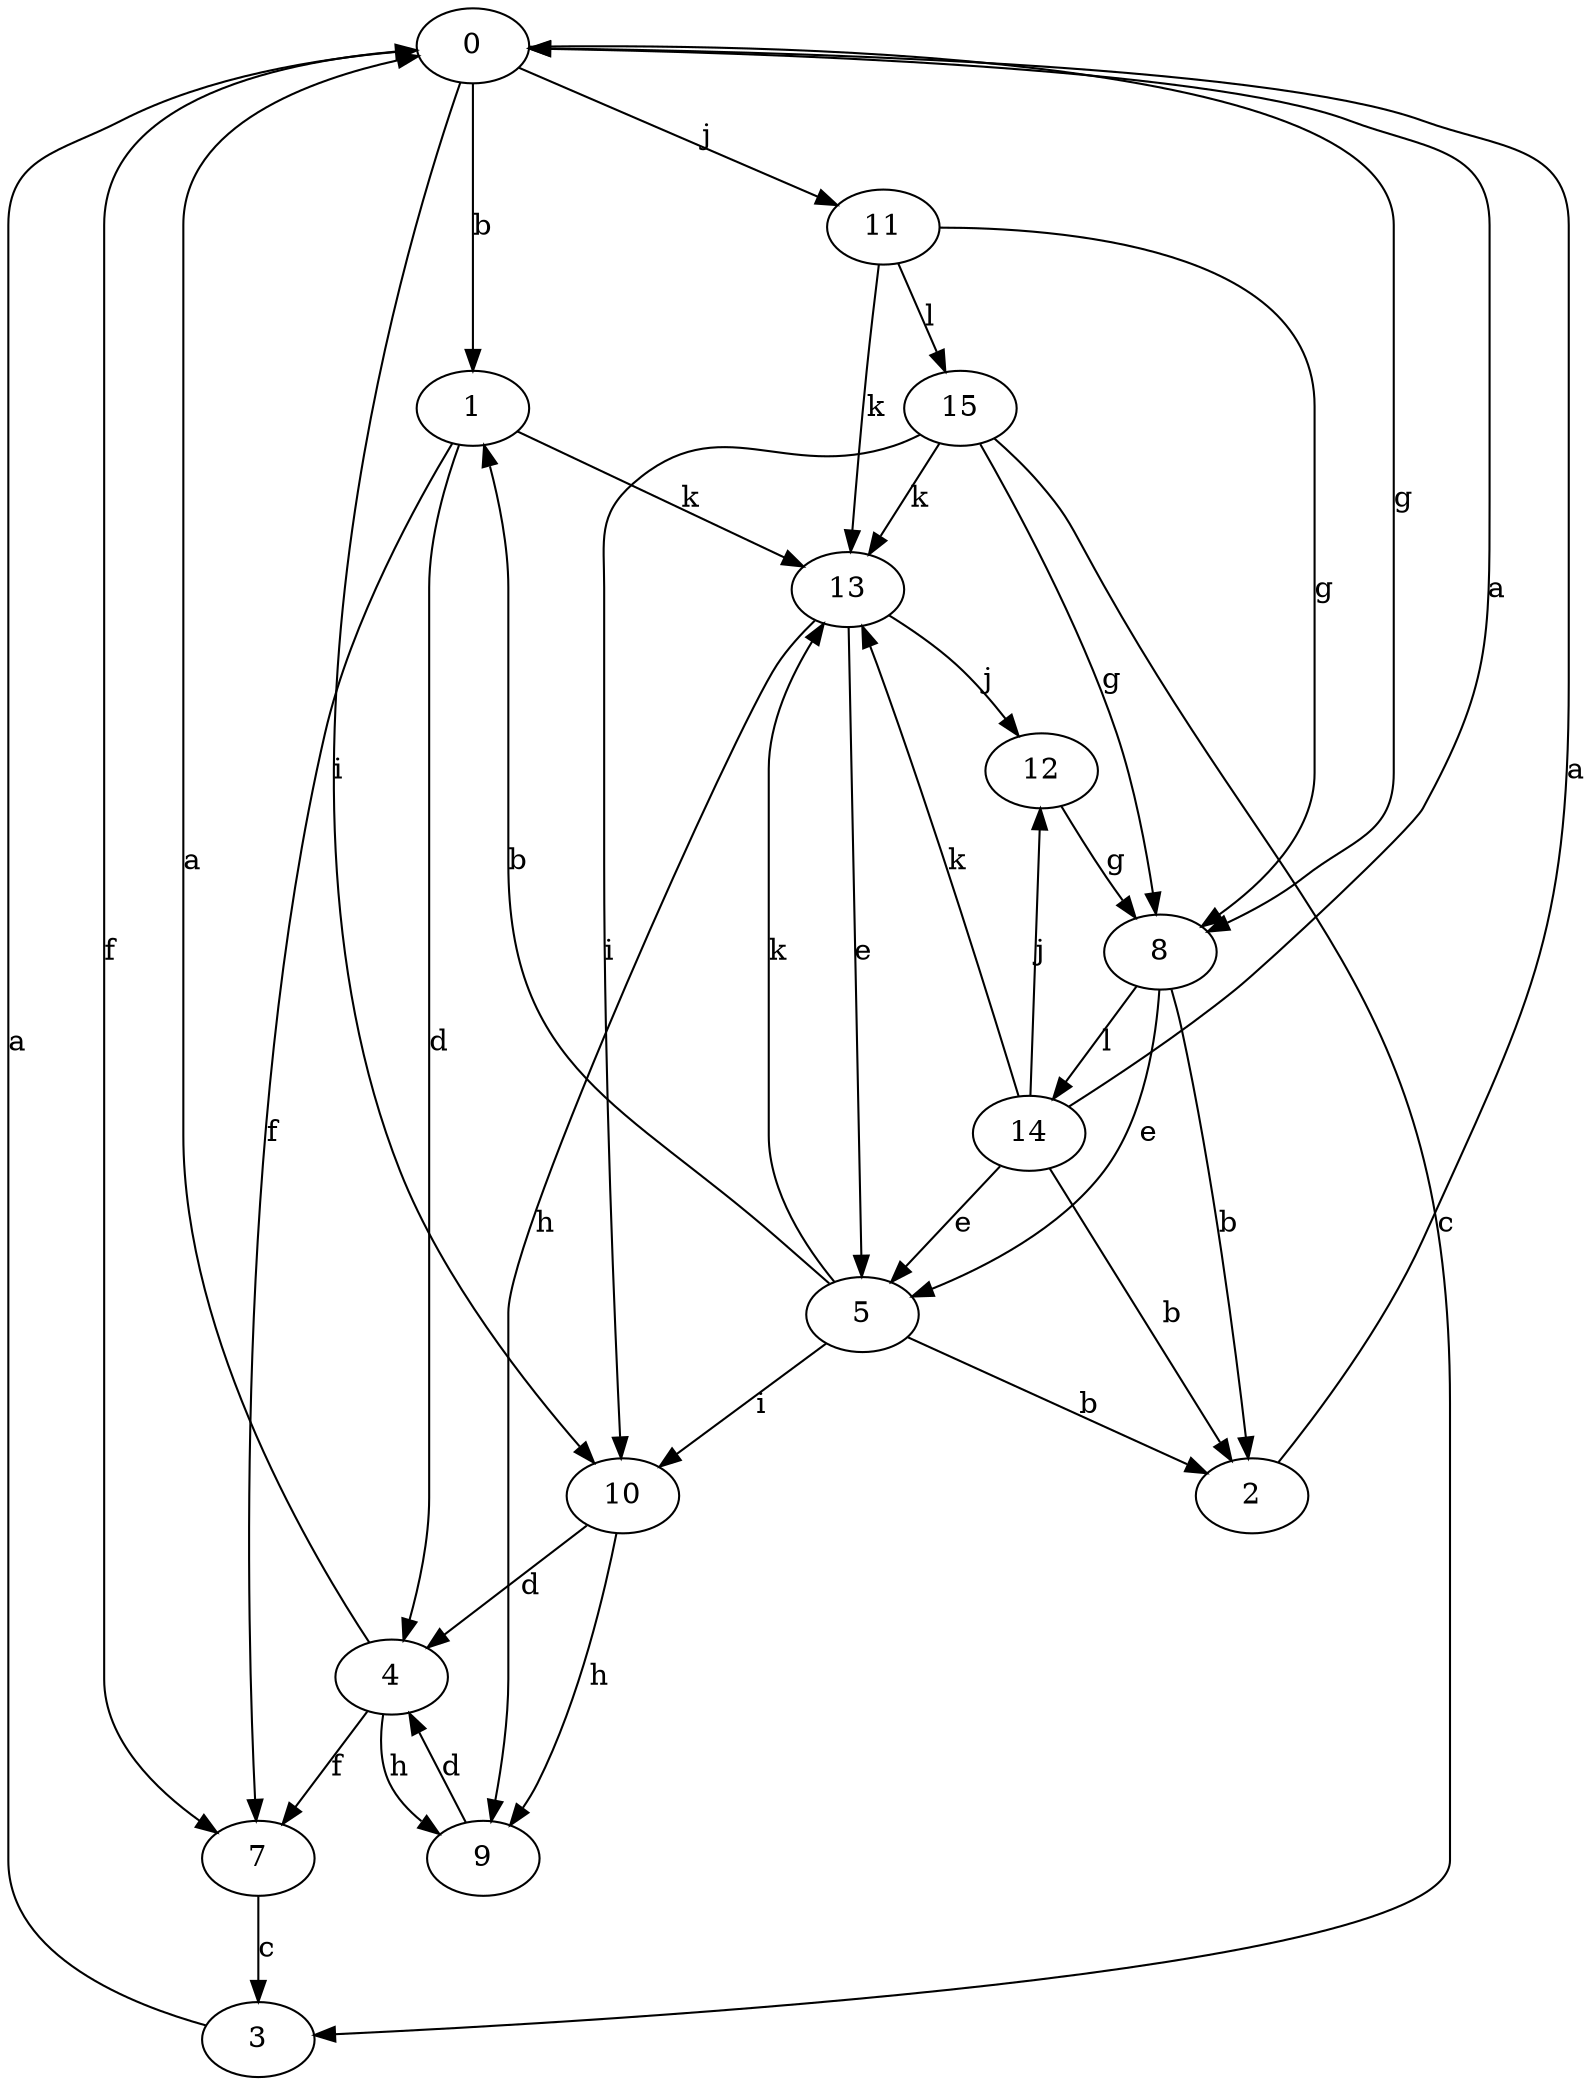 strict digraph  {
0;
1;
2;
3;
4;
5;
7;
8;
9;
10;
11;
12;
13;
14;
15;
0 -> 1  [label=b];
0 -> 7  [label=f];
0 -> 8  [label=g];
0 -> 10  [label=i];
0 -> 11  [label=j];
1 -> 4  [label=d];
1 -> 7  [label=f];
1 -> 13  [label=k];
2 -> 0  [label=a];
3 -> 0  [label=a];
4 -> 0  [label=a];
4 -> 7  [label=f];
4 -> 9  [label=h];
5 -> 1  [label=b];
5 -> 2  [label=b];
5 -> 10  [label=i];
5 -> 13  [label=k];
7 -> 3  [label=c];
8 -> 2  [label=b];
8 -> 5  [label=e];
8 -> 14  [label=l];
9 -> 4  [label=d];
10 -> 4  [label=d];
10 -> 9  [label=h];
11 -> 8  [label=g];
11 -> 13  [label=k];
11 -> 15  [label=l];
12 -> 8  [label=g];
13 -> 5  [label=e];
13 -> 9  [label=h];
13 -> 12  [label=j];
14 -> 0  [label=a];
14 -> 2  [label=b];
14 -> 5  [label=e];
14 -> 12  [label=j];
14 -> 13  [label=k];
15 -> 3  [label=c];
15 -> 8  [label=g];
15 -> 10  [label=i];
15 -> 13  [label=k];
}
